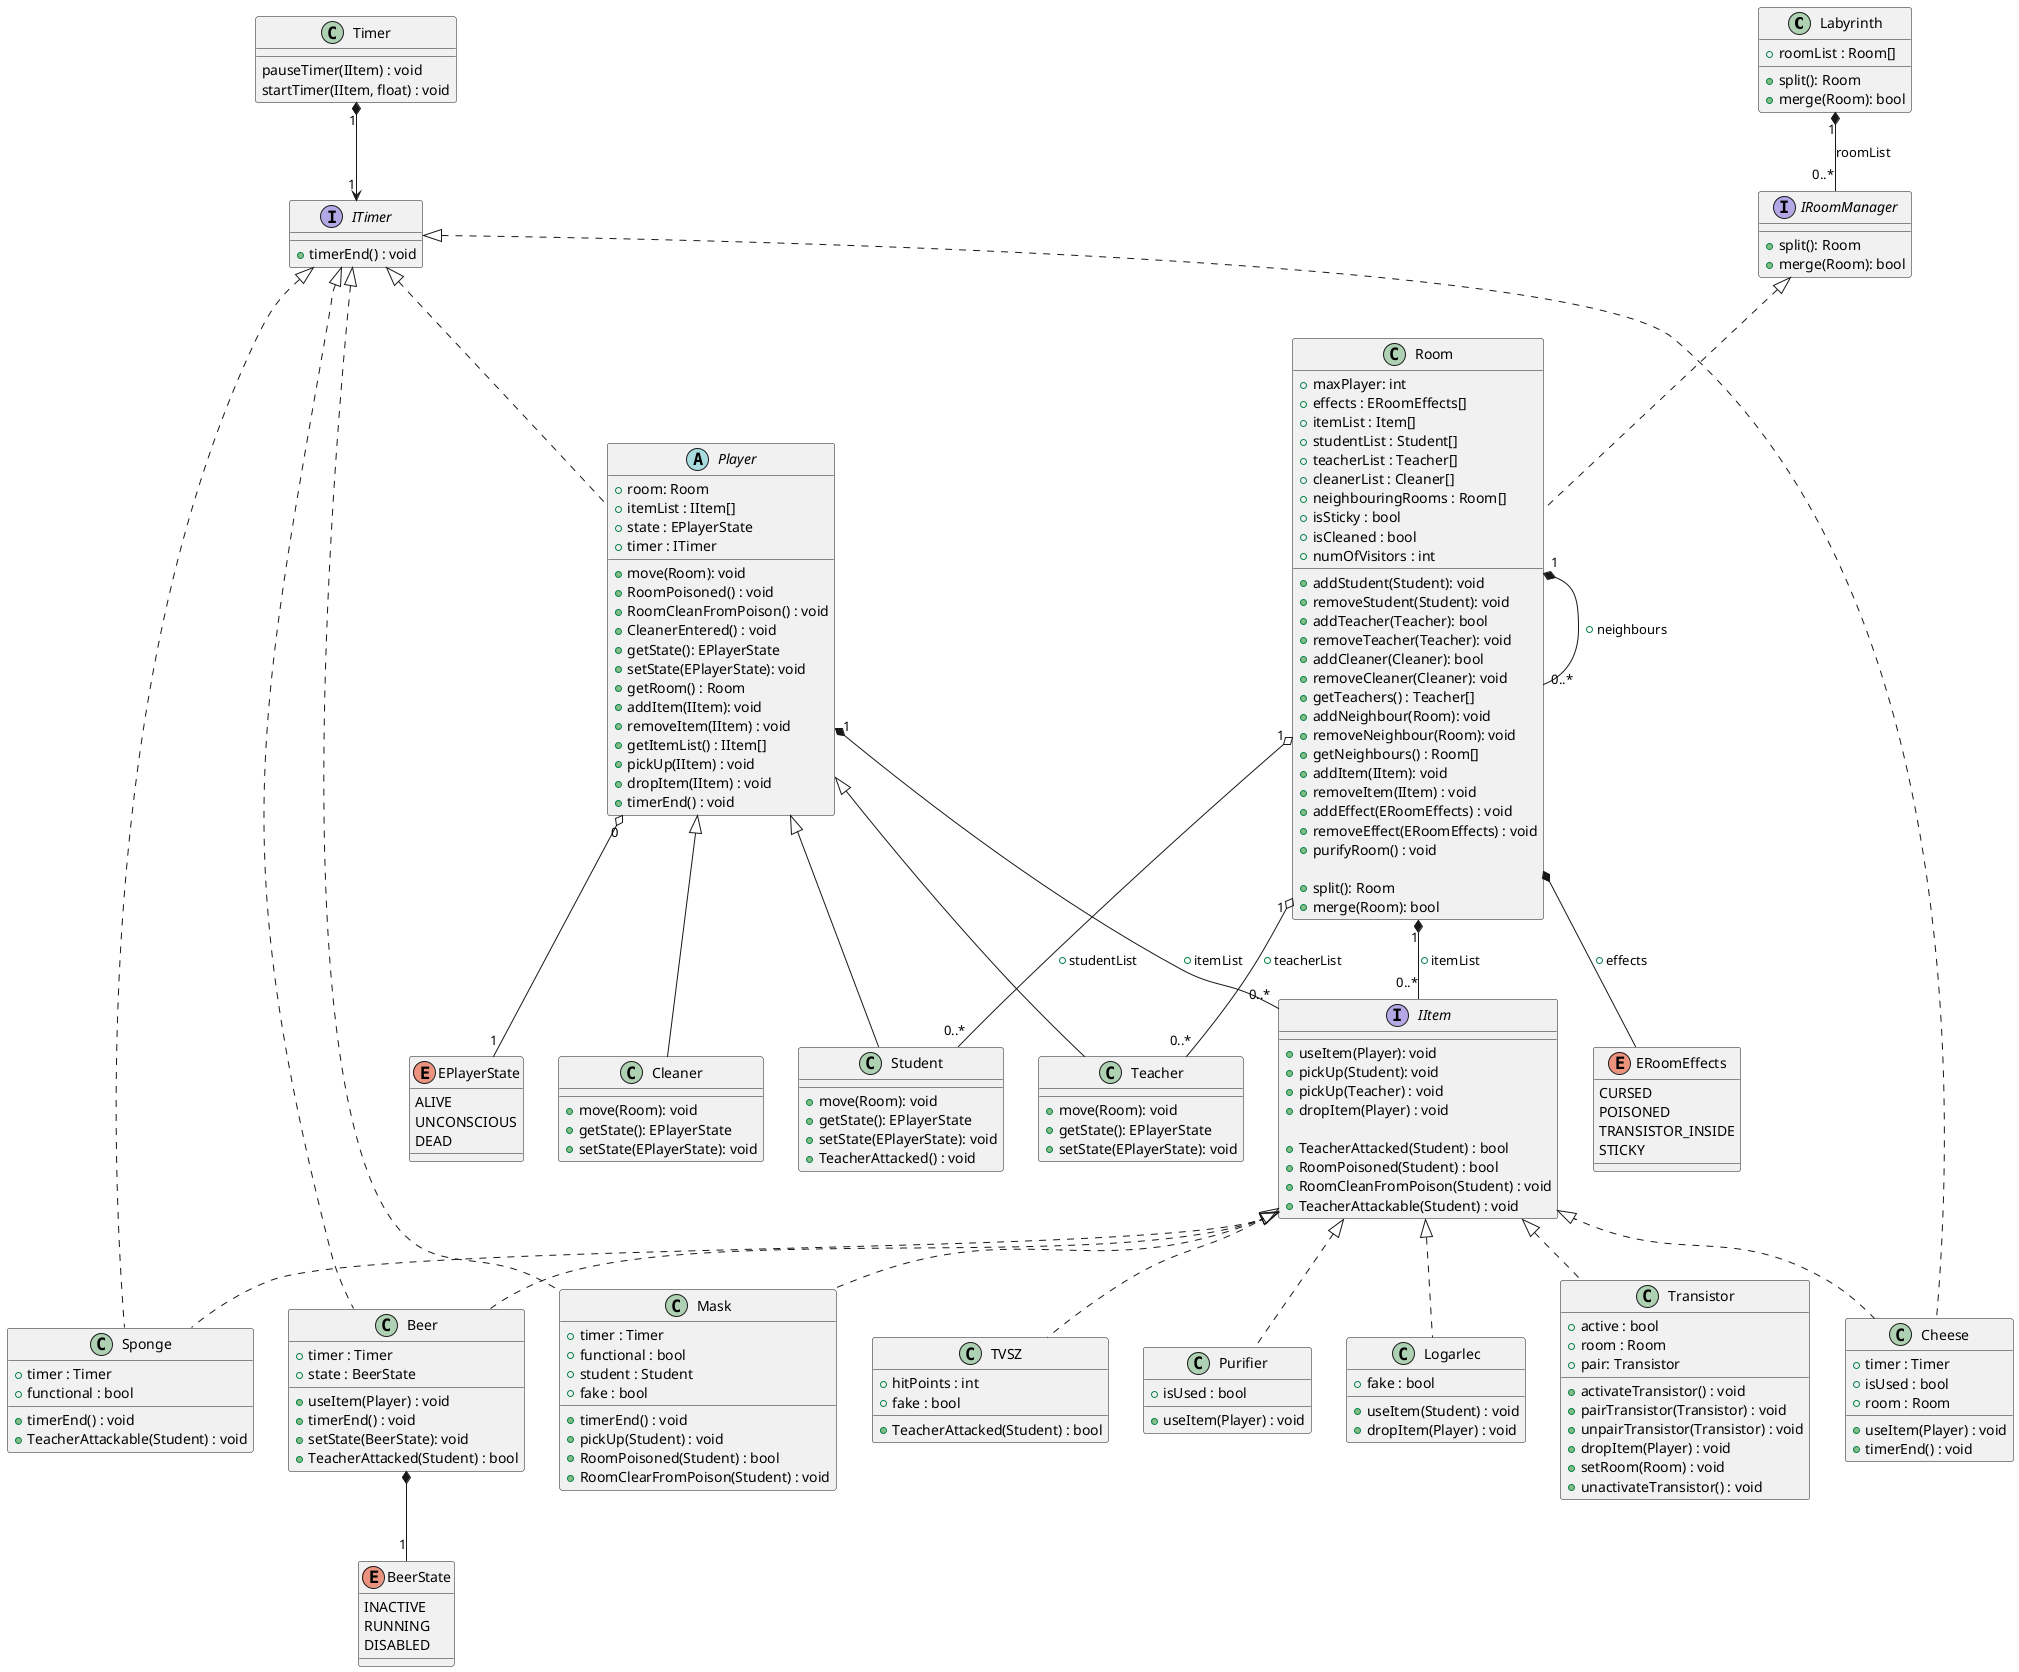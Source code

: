 @startuml UML

class Labyrinth {
    +roomList : Room[]

    + split(): Room
    + merge(Room): bool
}

Labyrinth "1" *-- "0..*" IRoomManager: roomList

interface IRoomManager {
    + split(): Room
    + merge(Room): bool
}

class Room implements IRoomManager {
    + maxPlayer: int
    + effects : ERoomEffects[]
    + itemList : Item[]
    + studentList : Student[]
    + teacherList : Teacher[]
    + cleanerList : Cleaner[]
    + neighbouringRooms : Room[]
    + isSticky : bool
    + isCleaned : bool
    + numOfVisitors : int

    + addStudent(Student): void
    + removeStudent(Student): void
    + addTeacher(Teacher): bool
    + removeTeacher(Teacher): void
    + addCleaner(Cleaner): bool
    + removeCleaner(Cleaner): void
    + getTeachers() : Teacher[]
    + addNeighbour(Room): void
    + removeNeighbour(Room): void
    + getNeighbours() : Room[]
    + addItem(IItem): void
    + removeItem(IItem) : void
    + addEffect(ERoomEffects) : void
    + removeEffect(ERoomEffects) : void
    + purifyRoom() : void

    + split(): Room
    + merge(Room): bool
}

Room "1" o-- "0..*" Student: + studentList
Room "1" o-- "0..*" Teacher: + teacherList
Room "1" *-- "0..*" Room: + neighbours
Room "1" *-- "0..*" IItem: + itemList
Room *-- ERoomEffects: + effects


enum EPlayerState {
    ALIVE
    UNCONSCIOUS
    DEAD
}

abstract class Player implements ITimer{
    + room: Room
    + itemList : IItem[]
    + state : EPlayerState
    + timer : ITimer

    + move(Room): void
    + RoomPoisoned() : void
    + RoomCleanFromPoison() : void
    + CleanerEntered() : void
    + getState(): EPlayerState
    + setState(EPlayerState): void
    + getRoom() : Room
    + addItem(IItem): void
    + removeItem(IItem) : void
    + getItemList() : IItem[]
    + pickUp(IItem) : void
    + dropItem(IItem) : void
    + timerEnd() : void
}

Player "0" o-- "1" EPlayerState
Player "1" *-- "0..*" IItem: + itemList

interface IItem {
    + useItem(Player): void
    + pickUp(Student): void
    + pickUp(Teacher) : void
    + dropItem(Player) : void

    + TeacherAttacked(Student) : bool
    + RoomPoisoned(Student) : bool
    + RoomCleanFromPoison(Student) : void
    + TeacherAttackable(Student) : void
}

class Teacher extends Player {
    + move(Room): void
    + getState(): EPlayerState
    + setState(EPlayerState): void
}

class Student extends Player {
    + move(Room): void
    + getState(): EPlayerState
    + setState(EPlayerState): void
    + TeacherAttacked() : void
}

class Cleaner extends Player {
    + move(Room): void
    + getState(): EPlayerState
    + setState(EPlayerState): void
}

enum ERoomEffects {
    CURSED
    POISONED
    TRANSISTOR_INSIDE
    STICKY
}

interface ITimer {
    + timerEnd() : void
}

class TVSZ implements IItem {
    + hitPoints : int
    + fake : bool

    + TeacherAttacked(Student) : bool
}

class Transistor implements IItem  {
    + active : bool
    + room : Room
    + pair: Transistor

    + activateTransistor() : void
    + pairTransistor(Transistor) : void
    + unpairTransistor(Transistor) : void
    + dropItem(Player) : void
    + setRoom(Room) : void
    + unactivateTransistor() : void
}

enum BeerState {
    INACTIVE
    RUNNING
    DISABLED
}

class Beer implements IItem, ITimer {
    + timer : Timer
    + state : BeerState
    
    + useItem(Player) : void
    + timerEnd() : void
    + setState(BeerState): void
    + TeacherAttacked(Student) : bool
}
Beer *-- "1" BeerState

class Mask implements IItem, ITimer  {
    + timer : Timer
    + functional : bool
    + student : Student
    + fake : bool

    + timerEnd() : void
    + pickUp(Student) : void
    + RoomPoisoned(Student) : bool
    + RoomClearFromPoison(Student) : void

}

class Sponge implements IItem, ITimer {
    + timer : Timer
    + functional : bool

    + timerEnd() : void
    + TeacherAttackable(Student) : void
}

class Cheese implements IItem, ITimer {
    + timer : Timer
    + isUsed : bool
    + room : Room
    
    + useItem(Player) : void
    + timerEnd() : void
}

class Purifier implements IItem {
    + isUsed : bool

    + useItem(Player) : void
}

class Logarlec  implements IItem  {
    + fake : bool

    + useItem(Student) : void
    + dropItem(Player) : void
}

class Timer {
    pauseTimer(IItem) : void
    startTimer(IItem, float) : void
}
Timer "1"*--> "1" ITimer


@enduml
